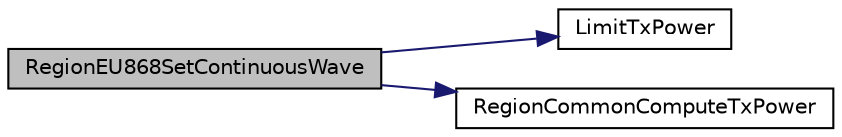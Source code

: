 digraph "RegionEU868SetContinuousWave"
{
  edge [fontname="Helvetica",fontsize="10",labelfontname="Helvetica",labelfontsize="10"];
  node [fontname="Helvetica",fontsize="10",shape=record];
  rankdir="LR";
  Node97 [label="RegionEU868SetContinuousWave",height=0.2,width=0.4,color="black", fillcolor="grey75", style="filled", fontcolor="black"];
  Node97 -> Node98 [color="midnightblue",fontsize="10",style="solid",fontname="Helvetica"];
  Node98 [label="LimitTxPower",height=0.2,width=0.4,color="black", fillcolor="white", style="filled",URL="$_region_e_u868_8c.html#af2821991c6e6dad3e196b01f6cf1d542"];
  Node97 -> Node99 [color="midnightblue",fontsize="10",style="solid",fontname="Helvetica"];
  Node99 [label="RegionCommonComputeTxPower",height=0.2,width=0.4,color="black", fillcolor="white", style="filled",URL="$group___r_e_g_i_o_n_c_o_m_m_o_n.html#gaa92800c8e9ce21366d383d14878cc391",tooltip="Computes the txPower, based on the max EIRP and the antenna gain. "];
}
